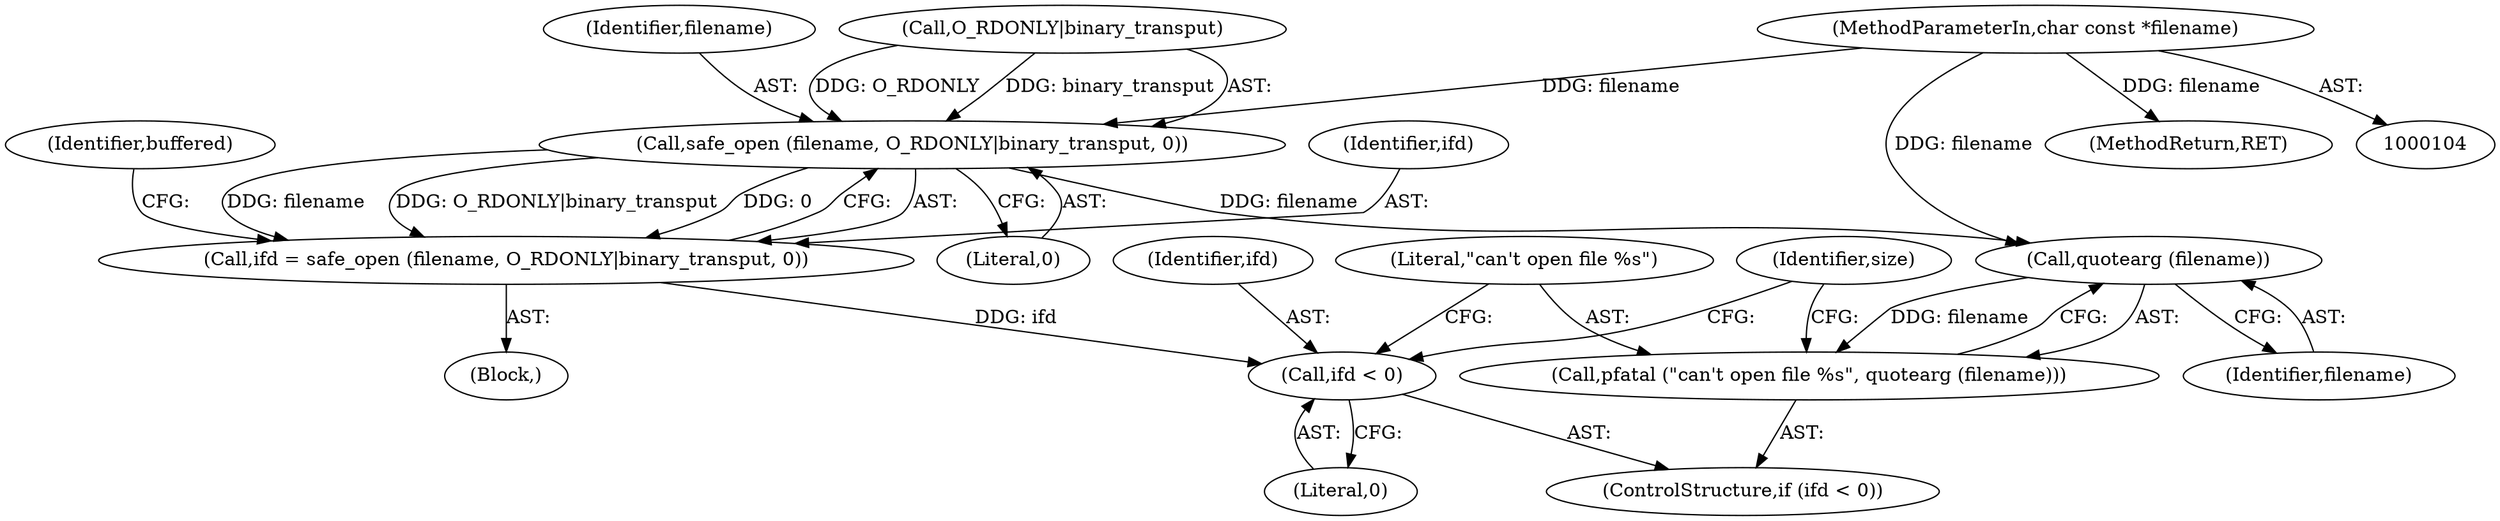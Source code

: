 digraph "0_savannah_dce4683cbbe107a95f1f0d45fabc304acfb5d71a@pointer" {
"1000105" [label="(MethodParameterIn,char const *filename)"];
"1000149" [label="(Call,safe_open (filename, O_RDONLY|binary_transput, 0))"];
"1000147" [label="(Call,ifd = safe_open (filename, O_RDONLY|binary_transput, 0))"];
"1000161" [label="(Call,ifd < 0)"];
"1000166" [label="(Call,quotearg (filename))"];
"1000164" [label="(Call,pfatal (\"can't open file %s\", quotearg (filename)))"];
"1000154" [label="(Literal,0)"];
"1000166" [label="(Call,quotearg (filename))"];
"1000157" [label="(Identifier,buffered)"];
"1000160" [label="(ControlStructure,if (ifd < 0))"];
"1000145" [label="(Block,)"];
"1000162" [label="(Identifier,ifd)"];
"1000165" [label="(Literal,\"can't open file %s\")"];
"1000105" [label="(MethodParameterIn,char const *filename)"];
"1000150" [label="(Identifier,filename)"];
"1000161" [label="(Call,ifd < 0)"];
"1000163" [label="(Literal,0)"];
"1000164" [label="(Call,pfatal (\"can't open file %s\", quotearg (filename)))"];
"1000151" [label="(Call,O_RDONLY|binary_transput)"];
"1000148" [label="(Identifier,ifd)"];
"1000149" [label="(Call,safe_open (filename, O_RDONLY|binary_transput, 0))"];
"1000169" [label="(Identifier,size)"];
"1000147" [label="(Call,ifd = safe_open (filename, O_RDONLY|binary_transput, 0))"];
"1000195" [label="(MethodReturn,RET)"];
"1000167" [label="(Identifier,filename)"];
"1000105" -> "1000104"  [label="AST: "];
"1000105" -> "1000195"  [label="DDG: filename"];
"1000105" -> "1000149"  [label="DDG: filename"];
"1000105" -> "1000166"  [label="DDG: filename"];
"1000149" -> "1000147"  [label="AST: "];
"1000149" -> "1000154"  [label="CFG: "];
"1000150" -> "1000149"  [label="AST: "];
"1000151" -> "1000149"  [label="AST: "];
"1000154" -> "1000149"  [label="AST: "];
"1000147" -> "1000149"  [label="CFG: "];
"1000149" -> "1000147"  [label="DDG: filename"];
"1000149" -> "1000147"  [label="DDG: O_RDONLY|binary_transput"];
"1000149" -> "1000147"  [label="DDG: 0"];
"1000151" -> "1000149"  [label="DDG: O_RDONLY"];
"1000151" -> "1000149"  [label="DDG: binary_transput"];
"1000149" -> "1000166"  [label="DDG: filename"];
"1000147" -> "1000145"  [label="AST: "];
"1000148" -> "1000147"  [label="AST: "];
"1000157" -> "1000147"  [label="CFG: "];
"1000147" -> "1000161"  [label="DDG: ifd"];
"1000161" -> "1000160"  [label="AST: "];
"1000161" -> "1000163"  [label="CFG: "];
"1000162" -> "1000161"  [label="AST: "];
"1000163" -> "1000161"  [label="AST: "];
"1000165" -> "1000161"  [label="CFG: "];
"1000169" -> "1000161"  [label="CFG: "];
"1000166" -> "1000164"  [label="AST: "];
"1000166" -> "1000167"  [label="CFG: "];
"1000167" -> "1000166"  [label="AST: "];
"1000164" -> "1000166"  [label="CFG: "];
"1000166" -> "1000164"  [label="DDG: filename"];
"1000164" -> "1000160"  [label="AST: "];
"1000165" -> "1000164"  [label="AST: "];
"1000169" -> "1000164"  [label="CFG: "];
}
